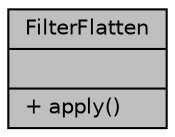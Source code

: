 digraph "FilterFlatten"
{
 // LATEX_PDF_SIZE
  edge [fontname="Helvetica",fontsize="10",labelfontname="Helvetica",labelfontsize="10"];
  node [fontname="Helvetica",fontsize="10",shape=record];
  Node1 [label="{FilterFlatten\n||+ apply()\l}",height=0.2,width=0.4,color="black", fillcolor="grey75", style="filled", fontcolor="black",tooltip="The implementation of the \"flatten\" filter."];
}
